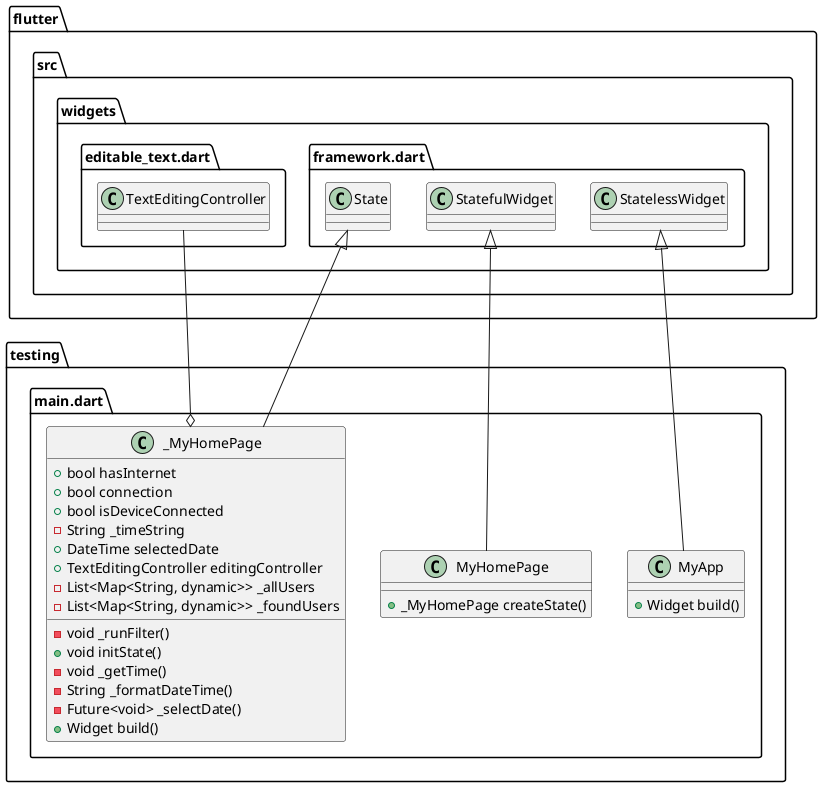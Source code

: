 @startuml
set namespaceSeparator ::

class "testing::main.dart::MyApp" {
  +Widget build()
}

"flutter::src::widgets::framework.dart::StatelessWidget" <|-- "testing::main.dart::MyApp"

class "testing::main.dart::MyHomePage" {
  +_MyHomePage createState()
}

"flutter::src::widgets::framework.dart::StatefulWidget" <|-- "testing::main.dart::MyHomePage"

class "testing::main.dart::_MyHomePage" {
  +bool hasInternet
  +bool connection
  +bool isDeviceConnected
  -String _timeString
  +DateTime selectedDate
  +TextEditingController editingController
  -List<Map<String, dynamic>> _allUsers
  -List<Map<String, dynamic>> _foundUsers
  -void _runFilter()
  +void initState()
  -void _getTime()
  -String _formatDateTime()
  -Future<void> _selectDate()
  +Widget build()
}

"testing::main.dart::_MyHomePage" o-- "flutter::src::widgets::editable_text.dart::TextEditingController"
"flutter::src::widgets::framework.dart::State" <|-- "testing::main.dart::_MyHomePage"


@enduml